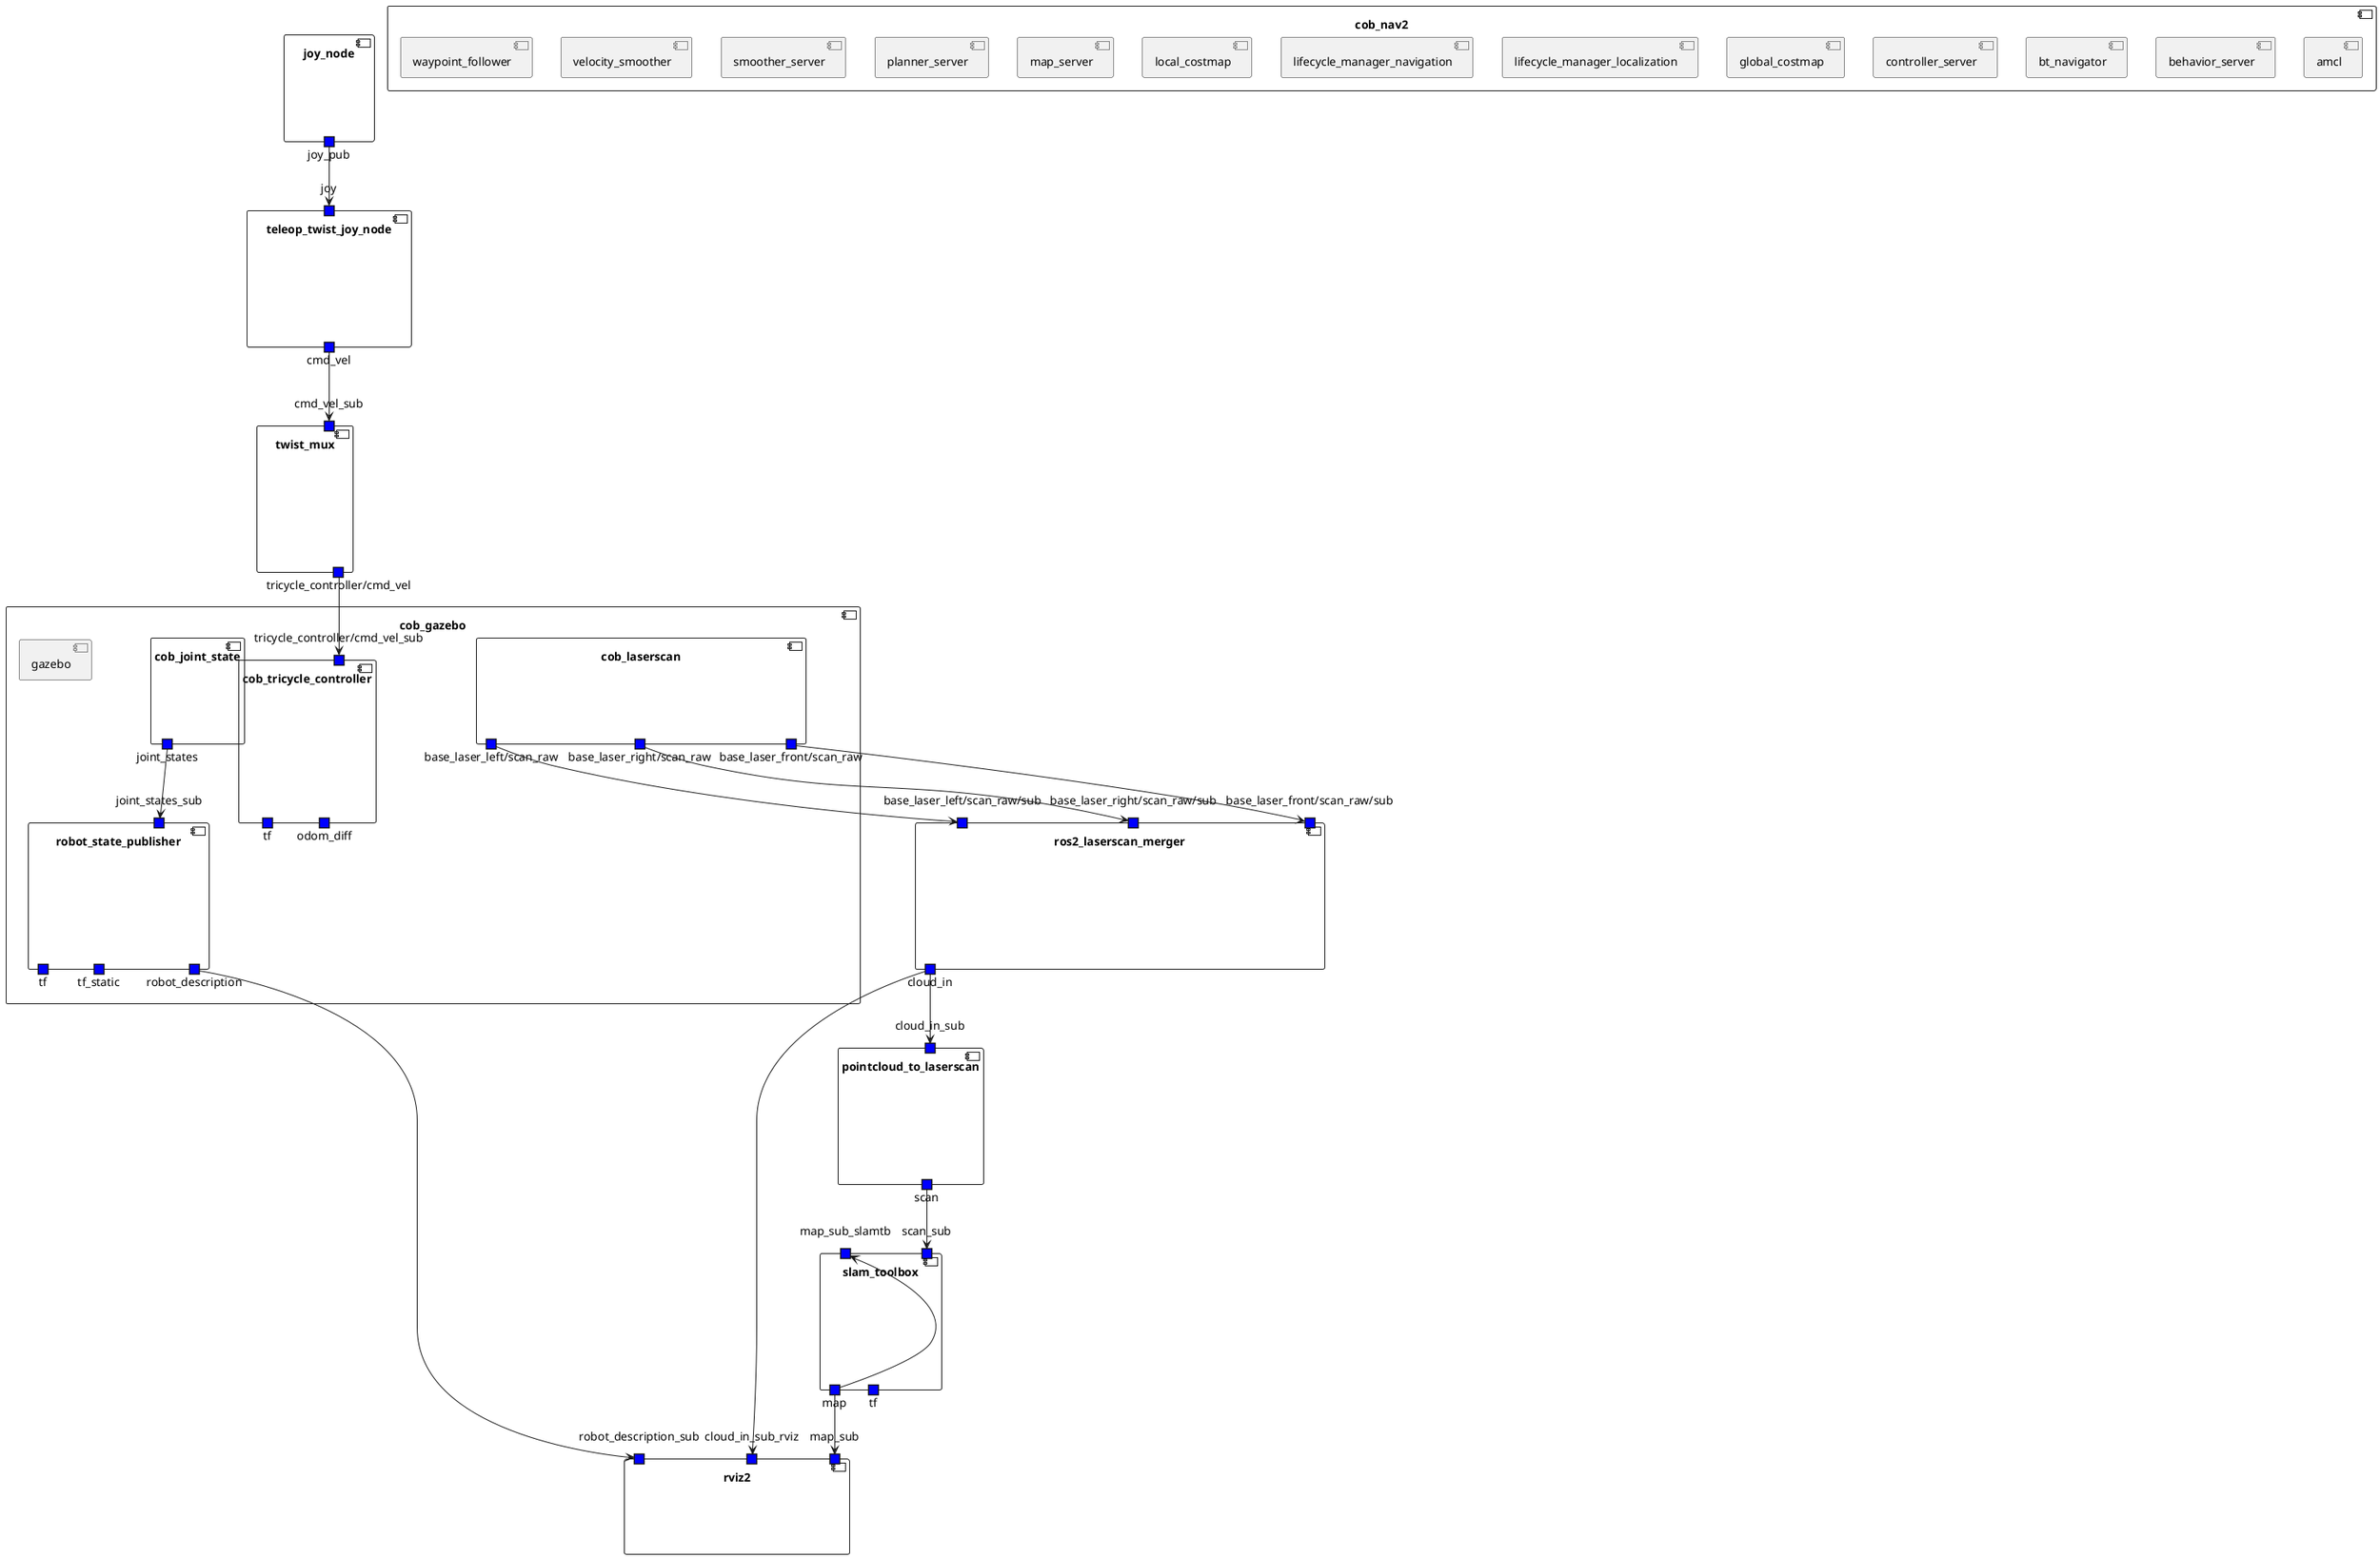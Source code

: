 @startuml

/'SUBSYSTEMS'/
component cob_gazebo {
  component gazebo {

/' PORTS DEFINED AS AVAILABLE IN THE ROSSYSTEM FILE '/

/' PORTS FROM THE ORIGINAL NODE '/
  }

  component cob_laserscan {

/' PORTS DEFINED AS AVAILABLE IN THE ROSSYSTEM FILE '/
    portout cob_laserscan.base_laser_left_scan_raw as "base_laser_left/scan_raw" #blue
    portout cob_laserscan.base_laser_right_scan_raw as "base_laser_right/scan_raw" #blue
    portout cob_laserscan.base_laser_front_scan_raw as "base_laser_front/scan_raw" #blue

/' PORTS FROM THE ORIGINAL NODE '/
  }

  component cob_tricycle_controller {

/' PORTS DEFINED AS AVAILABLE IN THE ROSSYSTEM FILE '/
    portin cob_tricycle_controller.tricycle_controller_cmd_vel_sub as "tricycle_controller/cmd_vel_sub" #blue
    portout cob_tricycle_controller.tf as "tf" #blue
    portout cob_tricycle_controller.odom_diff as "odom_diff" #blue

/' PORTS FROM THE ORIGINAL NODE '/
  }

  component robot_state_publisher {

/' PORTS DEFINED AS AVAILABLE IN THE ROSSYSTEM FILE '/
    portin robot_state_publisher.joint_states_sub as "joint_states_sub" #blue
    portout robot_state_publisher.tf as "tf" #blue
    portout robot_state_publisher.tf_static as "tf_static" #blue
    portout robot_state_publisher.robot_description as "robot_description" #blue

/' PORTS FROM THE ORIGINAL NODE '/
  }

  component cob_joint_state {

/' PORTS DEFINED AS AVAILABLE IN THE ROSSYSTEM FILE '/
    portout cob_joint_state.joint_states as "joint_states" #blue

/' PORTS FROM THE ORIGINAL NODE '/
  }

 }
component cob_nav2 {
  component amcl {

/' PORTS DEFINED AS AVAILABLE IN THE ROSSYSTEM FILE '/

/' PORTS FROM THE ORIGINAL NODE '/
  }

  component behavior_server {

/' PORTS DEFINED AS AVAILABLE IN THE ROSSYSTEM FILE '/

/' PORTS FROM THE ORIGINAL NODE '/
  }

  component bt_navigator {

/' PORTS DEFINED AS AVAILABLE IN THE ROSSYSTEM FILE '/

/' PORTS FROM THE ORIGINAL NODE '/
  }

  component controller_server {

/' PORTS DEFINED AS AVAILABLE IN THE ROSSYSTEM FILE '/

/' PORTS FROM THE ORIGINAL NODE '/
  }

  component global_costmap {

/' PORTS DEFINED AS AVAILABLE IN THE ROSSYSTEM FILE '/

/' PORTS FROM THE ORIGINAL NODE '/
  }

  component lifecycle_manager_localization {

/' PORTS DEFINED AS AVAILABLE IN THE ROSSYSTEM FILE '/

/' PORTS FROM THE ORIGINAL NODE '/
  }

  component lifecycle_manager_navigation {

/' PORTS DEFINED AS AVAILABLE IN THE ROSSYSTEM FILE '/

/' PORTS FROM THE ORIGINAL NODE '/
  }

  component local_costmap {

/' PORTS DEFINED AS AVAILABLE IN THE ROSSYSTEM FILE '/

/' PORTS FROM THE ORIGINAL NODE '/
  }

  component map_server {

/' PORTS DEFINED AS AVAILABLE IN THE ROSSYSTEM FILE '/

/' PORTS FROM THE ORIGINAL NODE '/
  }

  component planner_server {

/' PORTS DEFINED AS AVAILABLE IN THE ROSSYSTEM FILE '/

/' PORTS FROM THE ORIGINAL NODE '/
  }

  component smoother_server {

/' PORTS DEFINED AS AVAILABLE IN THE ROSSYSTEM FILE '/

/' PORTS FROM THE ORIGINAL NODE '/
  }

  component velocity_smoother {

/' PORTS DEFINED AS AVAILABLE IN THE ROSSYSTEM FILE '/

/' PORTS FROM THE ORIGINAL NODE '/
  }

  component waypoint_follower {

/' PORTS DEFINED AS AVAILABLE IN THE ROSSYSTEM FILE '/

/' PORTS FROM THE ORIGINAL NODE '/
  }

 }

  component joy_node {

/' PORTS DEFINED AS AVAILABLE IN THE ROSSYSTEM FILE '/
    portout joy_node.joy_pub as "joy_pub" #blue

/' PORTS FROM THE ORIGINAL NODE '/
  }

  component teleop_twist_joy_node {

/' PORTS DEFINED AS AVAILABLE IN THE ROSSYSTEM FILE '/
    portout teleop_twist_joy_node.cmd_vel as "cmd_vel" #blue
    portin teleop_twist_joy_node.joy as "joy" #blue

/' PORTS FROM THE ORIGINAL NODE '/
  }

  component twist_mux {

/' PORTS DEFINED AS AVAILABLE IN THE ROSSYSTEM FILE '/
    portin twist_mux.cmd_vel_sub as "cmd_vel_sub" #blue
    portout twist_mux.tricycle_controller_cmd_vel as "tricycle_controller/cmd_vel" #blue

/' PORTS FROM THE ORIGINAL NODE '/
  }

  component ros2_laserscan_merger {

/' PORTS DEFINED AS AVAILABLE IN THE ROSSYSTEM FILE '/
    portout ros2_laserscan_merger.cloud_in as "cloud_in" #blue
    portin ros2_laserscan_merger.base_laser_left_scan_raw_sub as "base_laser_left/scan_raw/sub" #blue
    portin ros2_laserscan_merger.base_laser_right_scan_raw_sub as "base_laser_right/scan_raw/sub" #blue
    portin ros2_laserscan_merger.base_laser_front_scan_raw_sub as "base_laser_front/scan_raw/sub" #blue

/' PORTS FROM THE ORIGINAL NODE '/
  }

  component pointcloud_to_laserscan {

/' PORTS DEFINED AS AVAILABLE IN THE ROSSYSTEM FILE '/
    portin pointcloud_to_laserscan.cloud_in_sub as "cloud_in_sub" #blue
    portout pointcloud_to_laserscan.scan as "scan" #blue

/' PORTS FROM THE ORIGINAL NODE '/
  }

  component slam_toolbox {

/' PORTS DEFINED AS AVAILABLE IN THE ROSSYSTEM FILE '/
    portin slam_toolbox.map_sub_slamtb as "map_sub_slamtb" #blue
    portin slam_toolbox.scan_sub as "scan_sub" #blue
    portout slam_toolbox.map as "map" #blue
    portout slam_toolbox.tf as "tf" #blue

/' PORTS FROM THE ORIGINAL NODE '/
  }

  component rviz2 {

/' PORTS DEFINED AS AVAILABLE IN THE ROSSYSTEM FILE '/
    portin rviz2.cloud_in_sub_rviz as "cloud_in_sub_rviz" #blue
    portin rviz2.map_sub as "map_sub" #blue
    portin rviz2.robot_description_sub as "robot_description_sub" #blue

/' PORTS FROM THE ORIGINAL NODE '/
  }

  joy_node.joy_pub --> teleop_twist_joy_node.joy
  teleop_twist_joy_node.cmd_vel --> twist_mux.cmd_vel_sub
  ros2_laserscan_merger.cloud_in --> pointcloud_to_laserscan.cloud_in_sub
  ros2_laserscan_merger.cloud_in --> rviz2.cloud_in_sub_rviz
  twist_mux.tricycle_controller_cmd_vel --> cob_tricycle_controller.tricycle_controller_cmd_vel_sub
  cob_laserscan.base_laser_left_scan_raw --> ros2_laserscan_merger.base_laser_left_scan_raw_sub
  cob_laserscan.base_laser_right_scan_raw --> ros2_laserscan_merger.base_laser_right_scan_raw_sub
  cob_laserscan.base_laser_front_scan_raw --> ros2_laserscan_merger.base_laser_front_scan_raw_sub
  robot_state_publisher.robot_description --> rviz2.robot_description_sub
  pointcloud_to_laserscan.scan --> slam_toolbox.scan_sub
  slam_toolbox.map --> rviz2.map_sub
  slam_toolbox.map --> slam_toolbox.map_sub_slamtb
  cob_joint_state.joint_states --> robot_state_publisher.joint_states_sub

@enduml